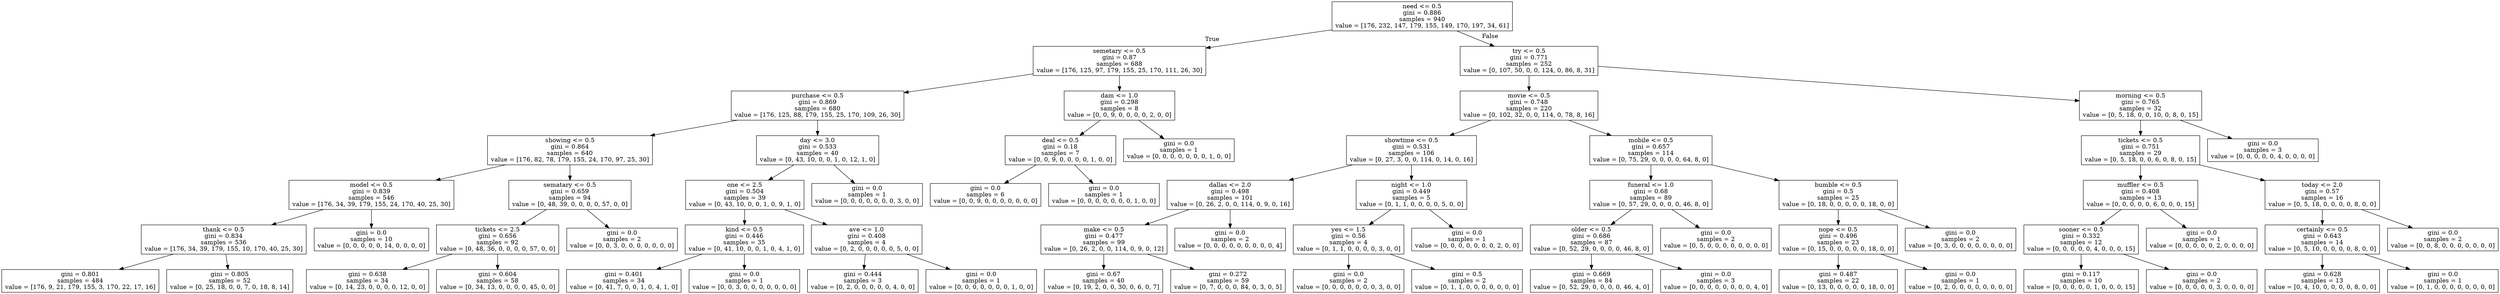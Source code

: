 digraph Tree {
node [shape=box] ;
0 [label="need <= 0.5\ngini = 0.886\nsamples = 940\nvalue = [176, 232, 147, 179, 155, 149, 170, 197, 34, 61]"] ;
1 [label="semetary <= 0.5\ngini = 0.87\nsamples = 688\nvalue = [176, 125, 97, 179, 155, 25, 170, 111, 26, 30]"] ;
0 -> 1 [labeldistance=2.5, labelangle=45, headlabel="True"] ;
2 [label="purchase <= 0.5\ngini = 0.869\nsamples = 680\nvalue = [176, 125, 88, 179, 155, 25, 170, 109, 26, 30]"] ;
1 -> 2 ;
3 [label="showing <= 0.5\ngini = 0.864\nsamples = 640\nvalue = [176, 82, 78, 179, 155, 24, 170, 97, 25, 30]"] ;
2 -> 3 ;
4 [label="model <= 0.5\ngini = 0.839\nsamples = 546\nvalue = [176, 34, 39, 179, 155, 24, 170, 40, 25, 30]"] ;
3 -> 4 ;
5 [label="thank <= 0.5\ngini = 0.834\nsamples = 536\nvalue = [176, 34, 39, 179, 155, 10, 170, 40, 25, 30]"] ;
4 -> 5 ;
6 [label="gini = 0.801\nsamples = 484\nvalue = [176, 9, 21, 179, 155, 3, 170, 22, 17, 16]"] ;
5 -> 6 ;
7 [label="gini = 0.805\nsamples = 52\nvalue = [0, 25, 18, 0, 0, 7, 0, 18, 8, 14]"] ;
5 -> 7 ;
8 [label="gini = 0.0\nsamples = 10\nvalue = [0, 0, 0, 0, 0, 14, 0, 0, 0, 0]"] ;
4 -> 8 ;
9 [label="sematary <= 0.5\ngini = 0.659\nsamples = 94\nvalue = [0, 48, 39, 0, 0, 0, 0, 57, 0, 0]"] ;
3 -> 9 ;
10 [label="tickets <= 2.5\ngini = 0.656\nsamples = 92\nvalue = [0, 48, 36, 0, 0, 0, 0, 57, 0, 0]"] ;
9 -> 10 ;
11 [label="gini = 0.638\nsamples = 34\nvalue = [0, 14, 23, 0, 0, 0, 0, 12, 0, 0]"] ;
10 -> 11 ;
12 [label="gini = 0.604\nsamples = 58\nvalue = [0, 34, 13, 0, 0, 0, 0, 45, 0, 0]"] ;
10 -> 12 ;
13 [label="gini = 0.0\nsamples = 2\nvalue = [0, 0, 3, 0, 0, 0, 0, 0, 0, 0]"] ;
9 -> 13 ;
14 [label="day <= 3.0\ngini = 0.533\nsamples = 40\nvalue = [0, 43, 10, 0, 0, 1, 0, 12, 1, 0]"] ;
2 -> 14 ;
15 [label="one <= 2.5\ngini = 0.504\nsamples = 39\nvalue = [0, 43, 10, 0, 0, 1, 0, 9, 1, 0]"] ;
14 -> 15 ;
16 [label="kind <= 0.5\ngini = 0.446\nsamples = 35\nvalue = [0, 41, 10, 0, 0, 1, 0, 4, 1, 0]"] ;
15 -> 16 ;
17 [label="gini = 0.401\nsamples = 34\nvalue = [0, 41, 7, 0, 0, 1, 0, 4, 1, 0]"] ;
16 -> 17 ;
18 [label="gini = 0.0\nsamples = 1\nvalue = [0, 0, 3, 0, 0, 0, 0, 0, 0, 0]"] ;
16 -> 18 ;
19 [label="ave <= 1.0\ngini = 0.408\nsamples = 4\nvalue = [0, 2, 0, 0, 0, 0, 0, 5, 0, 0]"] ;
15 -> 19 ;
20 [label="gini = 0.444\nsamples = 3\nvalue = [0, 2, 0, 0, 0, 0, 0, 4, 0, 0]"] ;
19 -> 20 ;
21 [label="gini = 0.0\nsamples = 1\nvalue = [0, 0, 0, 0, 0, 0, 0, 1, 0, 0]"] ;
19 -> 21 ;
22 [label="gini = 0.0\nsamples = 1\nvalue = [0, 0, 0, 0, 0, 0, 0, 3, 0, 0]"] ;
14 -> 22 ;
23 [label="dam <= 1.0\ngini = 0.298\nsamples = 8\nvalue = [0, 0, 9, 0, 0, 0, 0, 2, 0, 0]"] ;
1 -> 23 ;
24 [label="deal <= 0.5\ngini = 0.18\nsamples = 7\nvalue = [0, 0, 9, 0, 0, 0, 0, 1, 0, 0]"] ;
23 -> 24 ;
25 [label="gini = 0.0\nsamples = 6\nvalue = [0, 0, 9, 0, 0, 0, 0, 0, 0, 0]"] ;
24 -> 25 ;
26 [label="gini = 0.0\nsamples = 1\nvalue = [0, 0, 0, 0, 0, 0, 0, 1, 0, 0]"] ;
24 -> 26 ;
27 [label="gini = 0.0\nsamples = 1\nvalue = [0, 0, 0, 0, 0, 0, 0, 1, 0, 0]"] ;
23 -> 27 ;
28 [label="try <= 0.5\ngini = 0.771\nsamples = 252\nvalue = [0, 107, 50, 0, 0, 124, 0, 86, 8, 31]"] ;
0 -> 28 [labeldistance=2.5, labelangle=-45, headlabel="False"] ;
29 [label="movie <= 0.5\ngini = 0.748\nsamples = 220\nvalue = [0, 102, 32, 0, 0, 114, 0, 78, 8, 16]"] ;
28 -> 29 ;
30 [label="showtime <= 0.5\ngini = 0.531\nsamples = 106\nvalue = [0, 27, 3, 0, 0, 114, 0, 14, 0, 16]"] ;
29 -> 30 ;
31 [label="dallas <= 2.0\ngini = 0.498\nsamples = 101\nvalue = [0, 26, 2, 0, 0, 114, 0, 9, 0, 16]"] ;
30 -> 31 ;
32 [label="make <= 0.5\ngini = 0.477\nsamples = 99\nvalue = [0, 26, 2, 0, 0, 114, 0, 9, 0, 12]"] ;
31 -> 32 ;
33 [label="gini = 0.67\nsamples = 40\nvalue = [0, 19, 2, 0, 0, 30, 0, 6, 0, 7]"] ;
32 -> 33 ;
34 [label="gini = 0.272\nsamples = 59\nvalue = [0, 7, 0, 0, 0, 84, 0, 3, 0, 5]"] ;
32 -> 34 ;
35 [label="gini = 0.0\nsamples = 2\nvalue = [0, 0, 0, 0, 0, 0, 0, 0, 0, 4]"] ;
31 -> 35 ;
36 [label="night <= 1.0\ngini = 0.449\nsamples = 5\nvalue = [0, 1, 1, 0, 0, 0, 0, 5, 0, 0]"] ;
30 -> 36 ;
37 [label="yes <= 1.5\ngini = 0.56\nsamples = 4\nvalue = [0, 1, 1, 0, 0, 0, 0, 3, 0, 0]"] ;
36 -> 37 ;
38 [label="gini = 0.0\nsamples = 2\nvalue = [0, 0, 0, 0, 0, 0, 0, 3, 0, 0]"] ;
37 -> 38 ;
39 [label="gini = 0.5\nsamples = 2\nvalue = [0, 1, 1, 0, 0, 0, 0, 0, 0, 0]"] ;
37 -> 39 ;
40 [label="gini = 0.0\nsamples = 1\nvalue = [0, 0, 0, 0, 0, 0, 0, 2, 0, 0]"] ;
36 -> 40 ;
41 [label="mobile <= 0.5\ngini = 0.657\nsamples = 114\nvalue = [0, 75, 29, 0, 0, 0, 0, 64, 8, 0]"] ;
29 -> 41 ;
42 [label="funeral <= 1.0\ngini = 0.68\nsamples = 89\nvalue = [0, 57, 29, 0, 0, 0, 0, 46, 8, 0]"] ;
41 -> 42 ;
43 [label="older <= 0.5\ngini = 0.686\nsamples = 87\nvalue = [0, 52, 29, 0, 0, 0, 0, 46, 8, 0]"] ;
42 -> 43 ;
44 [label="gini = 0.669\nsamples = 84\nvalue = [0, 52, 29, 0, 0, 0, 0, 46, 4, 0]"] ;
43 -> 44 ;
45 [label="gini = 0.0\nsamples = 3\nvalue = [0, 0, 0, 0, 0, 0, 0, 0, 4, 0]"] ;
43 -> 45 ;
46 [label="gini = 0.0\nsamples = 2\nvalue = [0, 5, 0, 0, 0, 0, 0, 0, 0, 0]"] ;
42 -> 46 ;
47 [label="bumble <= 0.5\ngini = 0.5\nsamples = 25\nvalue = [0, 18, 0, 0, 0, 0, 0, 18, 0, 0]"] ;
41 -> 47 ;
48 [label="nope <= 0.5\ngini = 0.496\nsamples = 23\nvalue = [0, 15, 0, 0, 0, 0, 0, 18, 0, 0]"] ;
47 -> 48 ;
49 [label="gini = 0.487\nsamples = 22\nvalue = [0, 13, 0, 0, 0, 0, 0, 18, 0, 0]"] ;
48 -> 49 ;
50 [label="gini = 0.0\nsamples = 1\nvalue = [0, 2, 0, 0, 0, 0, 0, 0, 0, 0]"] ;
48 -> 50 ;
51 [label="gini = 0.0\nsamples = 2\nvalue = [0, 3, 0, 0, 0, 0, 0, 0, 0, 0]"] ;
47 -> 51 ;
52 [label="morning <= 0.5\ngini = 0.765\nsamples = 32\nvalue = [0, 5, 18, 0, 0, 10, 0, 8, 0, 15]"] ;
28 -> 52 ;
53 [label="tickets <= 0.5\ngini = 0.751\nsamples = 29\nvalue = [0, 5, 18, 0, 0, 6, 0, 8, 0, 15]"] ;
52 -> 53 ;
54 [label="muffler <= 0.5\ngini = 0.408\nsamples = 13\nvalue = [0, 0, 0, 0, 0, 6, 0, 0, 0, 15]"] ;
53 -> 54 ;
55 [label="sooner <= 0.5\ngini = 0.332\nsamples = 12\nvalue = [0, 0, 0, 0, 0, 4, 0, 0, 0, 15]"] ;
54 -> 55 ;
56 [label="gini = 0.117\nsamples = 10\nvalue = [0, 0, 0, 0, 0, 1, 0, 0, 0, 15]"] ;
55 -> 56 ;
57 [label="gini = 0.0\nsamples = 2\nvalue = [0, 0, 0, 0, 0, 3, 0, 0, 0, 0]"] ;
55 -> 57 ;
58 [label="gini = 0.0\nsamples = 1\nvalue = [0, 0, 0, 0, 0, 2, 0, 0, 0, 0]"] ;
54 -> 58 ;
59 [label="today <= 2.0\ngini = 0.57\nsamples = 16\nvalue = [0, 5, 18, 0, 0, 0, 0, 8, 0, 0]"] ;
53 -> 59 ;
60 [label="certainly <= 0.5\ngini = 0.643\nsamples = 14\nvalue = [0, 5, 10, 0, 0, 0, 0, 8, 0, 0]"] ;
59 -> 60 ;
61 [label="gini = 0.628\nsamples = 13\nvalue = [0, 4, 10, 0, 0, 0, 0, 8, 0, 0]"] ;
60 -> 61 ;
62 [label="gini = 0.0\nsamples = 1\nvalue = [0, 1, 0, 0, 0, 0, 0, 0, 0, 0]"] ;
60 -> 62 ;
63 [label="gini = 0.0\nsamples = 2\nvalue = [0, 0, 8, 0, 0, 0, 0, 0, 0, 0]"] ;
59 -> 63 ;
64 [label="gini = 0.0\nsamples = 3\nvalue = [0, 0, 0, 0, 0, 4, 0, 0, 0, 0]"] ;
52 -> 64 ;
}